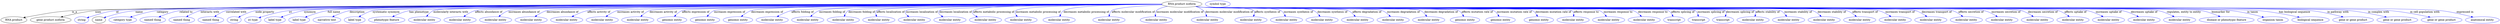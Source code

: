 digraph {
	graph [bb="0,0,10836,123"];
	node [label="\N"];
	"RNA product isoform"	 [height=0.5,
		label="RNA product isoform",
		pos="5163.5,105",
		width=2.4734];
	"RNA product"	 [height=0.5,
		pos="58.495,18",
		width=1.6249];
	"RNA product isoform" -> "RNA product"	 [label=is_a,
		lp="329.49,61.5",
		pos="e,101.89,30.099 5074.2,104.75 4434.4,102.91 564.39,90.898 318.49,69 232.25,61.32 211.1,54.43 126.49,36 121.75,34.966 116.83,33.819 \
111.92,32.618"];
	"gene product isoform"	 [height=0.5,
		pos="222.49,18",
		width=2.4192];
	"RNA product isoform" -> "gene product isoform"	 [label=uses,
		lp="433.49,61.5",
		pos="e,268.91,33.321 5074.3,104.94 4442.6,104.43 660.87,100.11 421.49,69 372.42,62.623 318.09,48.178 278.61,36.284"];
	id	 [color=blue,
		height=0.5,
		label=string,
		pos="358.49,18",
		width=0.84854];
	"RNA product isoform" -> id	 [color=blue,
		label=id,
		lp="523.99,61.5",
		pos="e,382.16,29.681 5074.2,104.96 4449.5,104.62 752.48,101.26 518.49,69 463.28,61.387 449.87,55.079 397.49,36 395.6,35.311 393.68,34.567 \
391.74,33.787",
		style=solid];
	name	 [height=0.5,
		pos="437.49,18",
		width=0.84854];
	"RNA product isoform" -> name	 [color=blue,
		label=name,
		lp="622.99,61.5",
		pos="e,461.33,29.542 5074.4,104.9 4457.4,104.17 837.08,98.607 607.49,69 548.37,61.376 533.78,55.639 477.49,36 475.25,35.217 472.96,34.357 \
470.66,33.451",
		style=solid];
	category	 [color=blue,
		height=0.5,
		label="category type",
		pos="544.49,18",
		width=1.6249];
	"RNA product isoform" -> category	 [color=blue,
		label=category,
		lp="728.99,61.5",
		pos="e,579.57,32.466 5074.4,104.65 4455.2,102.15 817.38,86.76 705.49,69 665.08,62.585 620.88,48.007 589.04,36.073",
		style=solid];
	"related to"	 [color=blue,
		height=0.5,
		label="named thing",
		pos="676.49,18",
		width=1.5346];
	"RNA product isoform" -> "related to"	 [color=blue,
		label="related to",
		lp="834.49,61.5",
		pos="e,706.51,33.193 5074.5,104.71 4463.9,102.63 917.09,89.714 808.49,69 776.18,62.837 741.56,49.169 715.89,37.533",
		style=solid];
	"interacts with"	 [color=blue,
		height=0.5,
		label="named thing",
		pos="804.49,18",
		width=1.5346];
	"RNA product isoform" -> "interacts with"	 [color=blue,
		label="interacts with",
		lp="940.49,61.5",
		pos="e,828.44,34.409 5074.4,104.82 4471.5,103.51 1008.4,94.895 903.49,69 879.94,63.185 855.7,50.819 837.09,39.721",
		style=solid];
	"correlated with"	 [color=blue,
		height=0.5,
		label="named thing",
		pos="932.49,18",
		width=1.5346];
	"RNA product isoform" -> "correlated with"	 [color=blue,
		label="correlated with",
		lp="1055.5,61.5",
		pos="e,952.53,34.879 5074.4,104.89 4480.4,104.1 1115.4,98.293 1014.5,69 995.11,63.374 975.83,51.762 960.84,41.038",
		style=solid];
	"node property"	 [color=blue,
		height=0.5,
		label=string,
		pos="1036.5,18",
		width=0.84854];
	"RNA product isoform" -> "node property"	 [color=blue,
		label="node property",
		lp="1180.5,61.5",
		pos="e,1057.4,31.483 5074.4,104.74 4491.2,102.96 1241.5,92.048 1142.5,69 1115.2,62.656 1086.8,48.494 1066.2,36.699",
		style=solid];
	iri	 [color=blue,
		height=0.5,
		label="iri type",
		pos="1121.5,18",
		width=1.011];
	"RNA product isoform" -> iri	 [color=blue,
		label=iri,
		lp="1293,61.5",
		pos="e,1149.5,29.675 5074.1,104.83 4511.8,103.68 1479.9,96.242 1286.5,69 1241.6,62.672 1192.1,46.002 1159.1,33.429",
		style=solid];
	synonym	 [color=blue,
		height=0.5,
		label="label type",
		pos="1221.5,18",
		width=1.2638];
	"RNA product isoform" -> synonym	 [color=blue,
		label=synonym,
		lp="1382,61.5",
		pos="e,1249.9,32.089 5074.2,104.59 4509,101.92 1450.8,86.684 1356.5,69 1322.4,62.606 1285.7,48.204 1259.2,36.33",
		style=solid];
	"full name"	 [color=blue,
		height=0.5,
		label="label type",
		pos="1330.5,18",
		width=1.2638];
	"RNA product isoform" -> "full name"	 [color=blue,
		label="full name",
		lp="1490,61.5",
		pos="e,1358.7,32.207 5074.4,104.57 4519.4,101.83 1555,86.404 1463.5,69 1430,62.621 1393.9,48.292 1367.8,36.441",
		style=solid];
	description	 [color=blue,
		height=0.5,
		label="narrative text",
		pos="1451.5,18",
		width=1.6068];
	"RNA product isoform" -> description	 [color=blue,
		label=description,
		lp="1596,61.5",
		pos="e,1479,34.16 5074.3,104.61 4527.8,102.15 1653.8,88.323 1565.5,69 1538.3,63.041 1509.6,50.195 1487.8,38.888",
		style=solid];
	"systematic synonym"	 [color=blue,
		height=0.5,
		label="label type",
		pos="1572.5,18",
		width=1.2638];
	"RNA product isoform" -> "systematic synonym"	 [color=blue,
		label="systematic synonym",
		lp="1724.5,61.5",
		pos="e,1594.9,33.892 5074.2,104.66 4536.8,102.56 1753.5,90.64 1668.5,69 1645.4,63.131 1621.8,50.68 1603.8,39.55",
		style=solid];
	"has phenotype"	 [color=blue,
		height=0.5,
		label="phenotypic feature",
		pos="1712.5,18",
		width=2.1304];
	"RNA product isoform" -> "has phenotype"	 [color=blue,
		label="has phenotype",
		lp="1871,61.5",
		pos="e,1742.2,34.657 5074.2,104.52 4551.9,101.63 1913.1,86.207 1831.5,69 1803.5,63.089 1773.9,50.424 1751.2,39.195",
		style=solid];
	"molecularly interacts with"	 [color=blue,
		height=0.5,
		label="molecular entity",
		pos="1876.5,18",
		width=1.9137];
	"RNA product isoform" -> "molecularly interacts with"	 [color=blue,
		label="molecularly interacts with",
		lp="2010,61.5",
		pos="e,1891.9,35.806 5074.1,104.82 4561.2,103.67 2014.2,96.604 1938.5,69 1923.7,63.619 1910,53.098 1899.2,43.002",
		style=solid];
	"affects abundance of"	 [color=blue,
		height=0.5,
		label="molecular entity",
		pos="2032.5,18",
		width=1.9137];
	"RNA product isoform" -> "affects abundance of"	 [color=blue,
		label="affects abundance of",
		lp="2178,61.5",
		pos="e,2054.8,35.124 5074.4,104.56 4580.1,102.05 2194.6,88.916 2121.5,69 2100.8,63.35 2079.8,51.697 2063.4,40.954",
		style=solid];
	"increases abundance of"	 [color=blue,
		height=0.5,
		label="molecular entity",
		pos="2188.5,18",
		width=1.9137];
	"RNA product isoform" -> "increases abundance of"	 [color=blue,
		label="increases abundance of",
		lp="2332,61.5",
		pos="e,2208.6,35.354 5074.4,104.56 4594.6,102.12 2337.4,89.548 2268.5,69 2249.8,63.409 2231.2,52.038 2216.7,41.449",
		style=solid];
	"decreases abundance of"	 [color=blue,
		height=0.5,
		label="molecular entity",
		pos="2344.5,18",
		width=1.9137];
	"RNA product isoform" -> "decreases abundance of"	 [color=blue,
		label="decreases abundance of",
		lp="2500,61.5",
		pos="e,2367.4,35.117 5074.3,104.42 4611.3,101.36 2500.7,86.473 2435.5,69 2414.2,63.288 2392.6,51.47 2375.7,40.648",
		style=solid];
	"affects activity of"	 [color=blue,
		height=0.5,
		label="molecular entity",
		pos="2500.5,18",
		width=1.9137];
	"RNA product isoform" -> "affects activity of"	 [color=blue,
		label="affects activity of",
		lp="2660.5,61.5",
		pos="e,2528.4,34.625 5074.2,104.77 4636.6,103.5 2734.8,96.446 2612.5,69 2586.2,63.092 2558.6,50.599 2537.3,39.457",
		style=solid];
	"increases activity of"	 [color=blue,
		height=0.5,
		label="molecular entity",
		pos="2656.5,18",
		width=1.9137];
	"RNA product isoform" -> "increases activity of"	 [color=blue,
		label="increases activity of",
		lp="2801,61.5",
		pos="e,2679.1,35.103 5074.3,104.91 4651.1,104.33 2860.7,100.02 2746.5,69 2725.6,63.32 2704.4,51.665 2687.8,40.929",
		style=solid];
	"decreases activity of"	 [color=blue,
		height=0.5,
		label="molecular entity",
		pos="2812.5,18",
		width=1.9137];
	"RNA product isoform" -> "decreases activity of"	 [color=blue,
		label="decreases activity of",
		lp="2944.5,61.5",
		pos="e,2831.5,35.322 5074.5,104.28 4660.6,100.85 2941.5,85.607 2888.5,69 2870.7,63.417 2853.2,52.202 2839.5,41.707",
		style=solid];
	"affects expression of"	 [color=blue,
		height=0.5,
		label="genomic entity",
		pos="2963.5,18",
		width=1.7693];
	"RNA product isoform" -> "affects expression of"	 [color=blue,
		label="affects expression of",
		lp="3087,61.5",
		pos="e,2980.1,35.541 5074.5,104.25 4676.7,100.82 3079.5,85.991 3030.5,69 3014.7,63.514 2999.6,52.724 2987.8,42.477",
		style=solid];
	"increases expression of"	 [color=blue,
		height=0.5,
		label="genomic entity",
		pos="3108.5,18",
		width=1.7693];
	"RNA product isoform" -> "increases expression of"	 [color=blue,
		label="increases expression of",
		lp="3236,61.5",
		pos="e,3124.2,35.522 5074.4,104.17 4693.3,100.51 3217.8,85.307 3172.5,69 3157.2,63.488 3142.8,52.696 3131.5,42.454",
		style=solid];
	"decreases expression of"	 [color=blue,
		height=0.5,
		label="genomic entity",
		pos="3253.5,18",
		width=1.7693];
	"RNA product isoform" -> "decreases expression of"	 [color=blue,
		label="decreases expression of",
		lp="3398,61.5",
		pos="e,3273.6,35.306 5074.3,104.59 4718.8,102.77 3417.5,94.391 3333.5,69 3314.8,63.342 3296.2,51.966 3281.7,41.391",
		style=solid];
	"affects folding of"	 [color=blue,
		height=0.5,
		label="molecular entity",
		pos="3404.5,18",
		width=1.9137];
	"RNA product isoform" -> "affects folding of"	 [color=blue,
		label="affects folding of",
		lp="3550.5,61.5",
		pos="e,3429.3,34.809 5074.3,104.18 4740.4,100.96 3580,88.423 3503.5,69 3480.3,63.111 3456.4,50.998 3437.9,40.055",
		style=solid];
	"increases folding of"	 [color=blue,
		height=0.5,
		label="molecular entity",
		pos="3560.5,18",
		width=1.9137];
	"RNA product isoform" -> "increases folding of"	 [color=blue,
		label="increases folding of",
		lp="3681.5,61.5",
		pos="e,3577.1,35.502 5074.4,104.43 4756.8,102.2 3695.9,92.981 3627.5,69 3611.7,63.462 3596.6,52.667 3584.8,42.429",
		style=solid];
	"decreases folding of"	 [color=blue,
		height=0.5,
		label="molecular entity",
		pos="3716.5,18",
		width=1.9137];
	"RNA product isoform" -> "decreases folding of"	 [color=blue,
		label="decreases folding of",
		lp="3812.5,61.5",
		pos="e,3725.6,36.085 5074.3,104.78 4774.1,103.75 3816.5,98.205 3757.5,69 3746.7,63.675 3737.9,54.058 3731.2,44.6",
		style=solid];
	"affects localization of"	 [color=blue,
		height=0.5,
		label="molecular entity",
		pos="3872.5,18",
		width=1.9137];
	"RNA product isoform" -> "affects localization of"	 [color=blue,
		label="affects localization of",
		lp="3937.5,61.5",
		pos="e,3869.3,36.215 5074.4,104.05 4786.8,100.81 3900.6,89.182 3878.5,69 3872.2,63.268 3869.8,54.739 3869.2,46.29",
		style=solid];
	"increases localization of"	 [color=blue,
		height=0.5,
		label="molecular entity",
		pos="4028.5,18",
		width=1.9137];
	"RNA product isoform" -> "increases localization of"	 [color=blue,
		label="increases localization of",
		lp="4070.5,61.5",
		pos="e,4010.7,35.777 5074.2,103.87 4805.7,100.27 4023.1,88.152 4004.5,69 3997.8,62.044 3999.8,52.841 4004.9,44.169",
		style=solid];
	"decreases localization of"	 [color=blue,
		height=0.5,
		label="molecular entity",
		pos="4184.5,18",
		width=1.9137];
	"RNA product isoform" -> "decreases localization of"	 [color=blue,
		label="decreases localization of",
		lp="4211.5,61.5",
		pos="e,4158.2,34.783 5074.7,103.49 4829.6,99.103 4160.6,85.637 4144.5,69 4136.3,60.484 4141.6,50.356 4150.6,41.378",
		style=solid];
	"affects metabolic processing of"	 [color=blue,
		height=0.5,
		label="molecular entity",
		pos="4340.5,18",
		width=1.9137];
	"RNA product isoform" -> "affects metabolic processing of"	 [color=blue,
		label="affects metabolic processing of",
		lp="4372,61.5",
		pos="e,4306.5,33.661 5074.2,104.62 4856.3,103.27 4313.5,97.086 4286.5,69 4276.7,58.83 4285.2,48.047 4298,39.028",
		style=solid];
	"increases metabolic processing of"	 [color=blue,
		height=0.5,
		label="molecular entity",
		pos="4496.5,18",
		width=1.9137];
	"RNA product isoform" -> "increases metabolic processing of"	 [color=blue,
		label="increases metabolic processing of",
		lp="4557.5,61.5",
		pos="e,4475.1,35.325 5074.4,103.63 4890.9,100.37 4486.1,90.735 4465.5,69 4458.2,61.33 4461.7,51.666 4468.5,42.819",
		style=solid];
	"decreases metabolic processing of"	 [color=blue,
		height=0.5,
		label="molecular entity",
		pos="4652.5,18",
		width=1.9137];
	"RNA product isoform" -> "decreases metabolic processing of"	 [color=blue,
		label="decreases metabolic processing of",
		lp="4755,61.5",
		pos="e,4650.6,36.211 5075.9,101.5 4936.1,95.514 4676.6,82.642 4661.5,69 4655.1,63.263 4652.3,54.734 4651.2,46.284",
		style=solid];
	"affects molecular modification of"	 [color=blue,
		height=0.5,
		label="molecular entity",
		pos="4846.5,18",
		width=1.9137];
	"RNA product isoform" -> "affects molecular modification of"	 [color=blue,
		label="affects molecular modification of",
		lp="4953.5,61.5",
		pos="e,4847,36.02 5078.2,99.615 4994.8,93.587 4877.9,82.825 4861.5,69 4854.7,63.219 4850.8,54.494 4848.8,45.887",
		style=solid];
	"increases molecular modification of"	 [color=blue,
		height=0.5,
		label="molecular entity",
		pos="5053.5,18",
		width=1.9137];
	"RNA product isoform" -> "increases molecular modification of"	 [color=blue,
		label="increases molecular modification of",
		lp="5153,61.5",
		pos="e,5049,36.17 5103.3,91.667 5081.7,85.563 5060.9,77.74 5054.5,69 5049.7,62.559 5048.2,54.308 5048.2,46.329",
		style=solid];
	"decreases molecular modification of"	 [color=blue,
		height=0.5,
		label="molecular entity",
		pos="5273.5,18",
		width=1.9137];
	"RNA product isoform" -> "decreases molecular modification of"	 [color=blue,
		label="decreases molecular modification of",
		lp="5362,61.5",
		pos="e,5269.4,36.03 5217.7,90.464 5229.9,85.233 5242.1,78.249 5251.5,69 5258,62.592 5262.7,53.93 5266.1,45.563",
		style=solid];
	"affects synthesis of"	 [color=blue,
		height=0.5,
		label="molecular entity",
		pos="5435.5,18",
		width=1.9137];
	"RNA product isoform" -> "affects synthesis of"	 [color=blue,
		label="affects synthesis of",
		lp="5522,61.5",
		pos="e,5456.2,35.266 5227.4,92.37 5238.7,90.386 5250.4,88.5 5261.5,87 5284,83.941 5450.1,85.782 5465.5,69 5472.5,61.343 5469.3,51.784 \
5462.9,43.017",
		style=solid];
	"increases synthesis of"	 [color=blue,
		height=0.5,
		label="molecular entity",
		pos="5591.5,18",
		width=1.9137];
	"RNA product isoform" -> "increases synthesis of"	 [color=blue,
		label="increases synthesis of",
		lp="5647.5,61.5",
		pos="e,5591.9,36.154 5226.6,92.216 5238.2,90.211 5250.2,88.358 5261.5,87 5296.5,82.805 5551.3,91.428 5578.5,69 5585.3,63.425 5588.8,54.862 \
5590.5,46.334",
		style=solid];
	"decreases synthesis of"	 [color=blue,
		height=0.5,
		label="molecular entity",
		pos="5747.5,18",
		width=1.9137];
	"RNA product isoform" -> "decreases synthesis of"	 [color=blue,
		label="decreases synthesis of",
		lp="5788,61.5",
		pos="e,5739.6,35.976 5226,92.15 5237.8,90.126 5250,88.282 5261.5,87 5311.1,81.476 5666.5,92.569 5710.5,69 5720.6,63.6 5728.6,54.101 5734.6,\
44.753",
		style=solid];
	"affects degradation of"	 [color=blue,
		height=0.5,
		label="molecular entity",
		pos="5903.5,18",
		width=1.9137];
	"RNA product isoform" -> "affects degradation of"	 [color=blue,
		label="affects degradation of",
		lp="5934,61.5",
		pos="e,5891.3,35.894 5225.8,92.105 5237.6,90.072 5249.9,88.236 5261.5,87 5326.8,80.046 5792.2,95.062 5852.5,69 5865,63.606 5876,53.611 \
5884.7,43.889",
		style=solid];
	"increases degradation of"	 [color=blue,
		height=0.5,
		label="molecular entity",
		pos="6059.5,18",
		width=1.9137];
	"RNA product isoform" -> "increases degradation of"	 [color=blue,
		label="increases degradation of",
		lp="6089,61.5",
		pos="e,6044.1,35.731 5225.8,92.048 5237.6,90.02 5249.9,88.201 5261.5,87 5342.9,78.585 5920.8,97.541 5997.5,69 6012.2,63.522 6026,52.988 \
6036.8,42.91",
		style=solid];
	"decreases degradation of"	 [color=blue,
		height=0.5,
		label="molecular entity",
		pos="6215.5,18",
		width=1.9137];
	"RNA product isoform" -> "decreases degradation of"	 [color=blue,
		label="decreases degradation of",
		lp="6250,61.5",
		pos="e,6202,35.725 5225.5,92.051 5237.4,90.009 5249.8,88.184 5261.5,87 5311.1,81.976 6113.1,87.479 6159.5,69 6173.1,63.567 6185.5,53.184 \
6195.1,43.197",
		style=solid];
	"affects mutation rate of"	 [color=blue,
		height=0.5,
		label="genomic entity",
		pos="6366.5,18",
		width=1.7693];
	"RNA product isoform" -> "affects mutation rate of"	 [color=blue,
		label="affects mutation rate of",
		lp="6405.5,61.5",
		pos="e,6356.2,35.911 5225.5,92.022 5237.4,89.983 5249.8,88.166 5261.5,87 5320.1,81.16 6268,93.681 6321.5,69 6333,63.68 6342.8,53.834 \
6350.3,44.202",
		style=solid];
	"increases mutation rate of"	 [color=blue,
		height=0.5,
		label="genomic entity",
		pos="6511.5,18",
		width=1.7693];
	"RNA product isoform" -> "increases mutation rate of"	 [color=blue,
		label="increases mutation rate of",
		lp="6562.5,61.5",
		pos="e,6503.4,36.096 5225.5,92.002 5237.4,89.965 5249.8,88.154 5261.5,87 5295,83.697 6443.5,84.328 6473.5,69 6483.8,63.743 6492,54.27 \
6498.1,44.904",
		style=solid];
	"decreases mutation rate of"	 [color=blue,
		height=0.5,
		label="genomic entity",
		pos="6656.5,18",
		width=1.7693];
	"RNA product isoform" -> "decreases mutation rate of"	 [color=blue,
		label="decreases mutation rate of",
		lp="6721.5,61.5",
		pos="e,6654.8,36.235 5225.5,91.985 5237.4,89.95 5249.8,88.143 5261.5,87 5299.5,83.284 6606.2,91.012 6637.5,69 6645.1,63.624 6649.7,54.8 \
6652.4,45.99",
		style=solid];
	"affects response to"	 [color=blue,
		height=0.5,
		label="molecular entity",
		pos="6807.5,18",
		width=1.9137];
	"RNA product isoform" -> "affects response to"	 [color=blue,
		label="affects response to",
		lp="6858.5,61.5",
		pos="e,6809.2,36.186 5225.2,92.017 5237.2,89.964 5249.7,88.144 5261.5,87 5304,82.881 6764.7,96.307 6797.5,69 6804.1,63.458 6807.2,54.903 \
6808.5,46.374",
		style=solid];
	"increases response to"	 [color=blue,
		height=0.5,
		label="molecular entity",
		pos="6963.5,18",
		width=1.9137];
	"RNA product isoform" -> "increases response to"	 [color=blue,
		label="increases response to",
		lp="6992,61.5",
		pos="e,6951.6,35.984 5225.2,92.01 5237.2,89.957 5249.7,88.139 5261.5,87 5307.2,82.589 6871.3,87.002 6913.5,69 6925.9,63.718 6936.8,53.74 \
6945.2,44.001",
		style=solid];
	"decreases response to"	 [color=blue,
		height=0.5,
		label="molecular entity",
		pos="7119.5,18",
		width=1.9137];
	"RNA product isoform" -> "decreases response to"	 [color=blue,
		label="decreases response to",
		lp="7139.5,61.5",
		pos="e,7103.2,35.577 5225.2,92.002 5237.2,89.95 5249.7,88.134 5261.5,87 5360.6,77.472 6959.4,101.64 7053.5,69 7069.2,63.562 7084,52.778 \
7095.7,42.521",
		style=solid];
	"affects splicing of"	 [color=blue,
		height=0.5,
		label=transcript,
		pos="7250.5,18",
		width=1.2277];
	"RNA product isoform" -> "affects splicing of"	 [color=blue,
		label="affects splicing of",
		lp="7272.5,61.5",
		pos="e,7239.6,35.468 5225.2,91.994 5237.2,89.943 5249.7,88.129 5261.5,87 5315.2,81.861 7153.1,90.615 7202.5,69 7214.8,63.631 7225.4,53.439 \
7233.5,43.57",
		style=solid];
	"increases splicing of"	 [color=blue,
		height=0.5,
		label=transcript,
		pos="7356.5,18",
		width=1.2277];
	"RNA product isoform" -> "increases splicing of"	 [color=blue,
		label="increases splicing of",
		lp="7397.5,61.5",
		pos="e,7350.7,36.016 5225.2,91.989 5237.2,89.938 5249.7,88.126 5261.5,87 5318.6,81.551 7275.6,97.323 7325.5,69 7334.8,63.702 7341.7,54.352 \
7346.5,45.092",
		style=solid];
	"decreases splicing of"	 [color=blue,
		height=0.5,
		label=transcript,
		pos="7462.5,18",
		width=1.2277];
	"RNA product isoform" -> "decreases splicing of"	 [color=blue,
		label="decreases splicing of",
		lp="7522.5,61.5",
		pos="e,7466.1,35.979 5225.2,91.984 5237.2,89.934 5249.7,88.123 5261.5,87 5291.9,84.109 7435,89.581 7457.5,69 7463.8,63.238 7466.1,54.629 \
7466.5,46.116",
		style=solid];
	"affects stability of"	 [color=blue,
		height=0.5,
		label="molecular entity",
		pos="7593.5,18",
		width=1.9137];
	"RNA product isoform" -> "affects stability of"	 [color=blue,
		label="affects stability of",
		lp="7643,61.5",
		pos="e,7595.2,36.198 5225.2,91.98 5237.2,89.93 5249.7,88.12 5261.5,87 5293.6,83.95 7558.7,89.59 7583.5,69 7590.2,63.471 7593.2,54.92 \
7594.5,46.389",
		style=solid];
	"increases stability of"	 [color=blue,
		height=0.5,
		label="molecular entity",
		pos="7749.5,18",
		width=1.9137];
	"RNA product isoform" -> "increases stability of"	 [color=blue,
		label="increases stability of",
		lp="7774.5,61.5",
		pos="e,7736.9,35.771 5225.2,91.976 5237.2,89.927 5249.7,88.118 5261.5,87 5328.8,80.616 7633.9,94.515 7696.5,69 7709.6,63.679 7721.2,53.454 \
7730.3,43.547",
		style=solid];
	"decreases stability of"	 [color=blue,
		height=0.5,
		label="molecular entity",
		pos="7905.5,18",
		width=1.9137];
	"RNA product isoform" -> "decreases stability of"	 [color=blue,
		label="decreases stability of",
		lp="7922,61.5",
		pos="e,7887.7,35.616 5225.2,91.973 5237.2,89.924 5249.7,88.116 5261.5,87 5332.7,80.268 7766.5,91.141 7834.5,69 7851.2,63.562 7867.3,52.627 \
7879.9,42.273",
		style=solid];
	"affects transport of"	 [color=blue,
		height=0.5,
		label="molecular entity",
		pos="8061.5,18",
		width=1.9137];
	"RNA product isoform" -> "affects transport of"	 [color=blue,
		label="affects transport of",
		lp="8068,61.5",
		pos="e,8042,35.387 5225.2,91.969 5237.2,89.92 5249.7,88.114 5261.5,87 5336.8,79.893 7911.1,90.828 7983.5,69 8001.7,63.508 8019.6,52.3 \
8033.7,41.787",
		style=solid];
	"increases transport of"	 [color=blue,
		height=0.5,
		label="molecular entity",
		pos="8217.5,18",
		width=1.9137];
	"RNA product isoform" -> "increases transport of"	 [color=blue,
		label="increases transport of",
		lp="8221,61.5",
		pos="e,8193.7,35.173 5225.2,91.966 5237.2,89.917 5249.7,88.112 5261.5,87 5340.6,79.54 8046.5,88.8 8123.5,69 8145.4,63.369 8167.7,51.556 \
8185.1,40.715",
		style=solid];
	"decreases transport of"	 [color=blue,
		height=0.5,
		label="molecular entity",
		pos="8373.5,18",
		width=1.9137];
	"RNA product isoform" -> "decreases transport of"	 [color=blue,
		label="decreases transport of",
		lp="8380,61.5",
		pos="e,8350.9,35.168 5225.2,91.963 5237.2,89.915 5249.7,88.11 5261.5,87 5345.1,79.137 8202.4,90.642 8283.5,69 8304.4,63.414 8325.6,51.764 \
8342.2,41.008",
		style=solid];
	"affects secretion of"	 [color=blue,
		height=0.5,
		label="molecular entity",
		pos="8529.5,18",
		width=1.9137];
	"RNA product isoform" -> "affects secretion of"	 [color=blue,
		label="affects secretion of",
		lp="8531.5,61.5",
		pos="e,8508,35.162 5225.2,91.96 5237.2,89.912 5249.7,88.108 5261.5,87 5349.5,78.734 8358.3,92.616 8443.5,69 8463.7,63.404 8483.9,51.754 \
8499.7,41",
		style=solid];
	"increases secretion of"	 [color=blue,
		height=0.5,
		label="molecular entity",
		pos="8685.5,18",
		width=1.9137];
	"RNA product isoform" -> "increases secretion of"	 [color=blue,
		label="increases secretion of",
		lp="8686.5,61.5",
		pos="e,8661,34.933 5225.2,91.958 5237.2,89.91 5249.7,88.107 5261.5,87 5353.5,78.371 8497.8,91.197 8587.5,69 8610.5,63.298 8634.2,51.191 \
8652.5,40.204",
		style=solid];
	"decreases secretion of"	 [color=blue,
		height=0.5,
		label="molecular entity",
		pos="8841.5,18",
		width=1.9137];
	"RNA product isoform" -> "decreases secretion of"	 [color=blue,
		label="decreases secretion of",
		lp="8847.5,61.5",
		pos="e,8818.3,35.178 5225.2,91.955 5237.2,89.908 5249.7,88.105 5261.5,87 5358,77.963 8655.8,93.503 8749.5,69 8771,63.376 8792.9,51.563 \
8809.9,40.721",
		style=solid];
	"affects uptake of"	 [color=blue,
		height=0.5,
		label="molecular entity",
		pos="8997.5,18",
		width=1.9137];
	"RNA product isoform" -> "affects uptake of"	 [color=blue,
		label="affects uptake of",
		lp="8993,61.5",
		pos="e,8976,35.167 5225.2,91.953 5237.2,89.906 5249.7,88.104 5261.5,87 5362.4,77.555 8813.8,96.054 8911.5,69 8931.7,63.411 8951.9,51.762 \
8967.7,41.006",
		style=solid];
	"increases uptake of"	 [color=blue,
		height=0.5,
		label="molecular entity",
		pos="9153.5,18",
		width=1.9137];
	"RNA product isoform" -> "increases uptake of"	 [color=blue,
		label="increases uptake of",
		lp="9140,61.5",
		pos="e,9125.9,34.703 5225.2,91.951 5237.2,89.904 5249.7,88.103 5261.5,87 5366.1,77.225 8939.9,91.687 9042.5,69 9068.6,63.214 9096,50.722 \
9117,39.55",
		style=solid];
	"decreases uptake of"	 [color=blue,
		height=0.5,
		label="molecular entity",
		pos="9309.5,18",
		width=1.9137];
	"RNA product isoform" -> "decreases uptake of"	 [color=blue,
		label="decreases uptake of",
		lp="9296,61.5",
		pos="e,9281.4,34.707 5225.2,91.95 5237.2,89.903 5249.7,88.102 5261.5,87 5370.3,76.837 9089.7,92.242 9196.5,69 9223.1,63.219 9250.9,50.728 \
9272.3,39.555",
		style=solid];
	"regulates, entity to entity"	 [color=blue,
		height=0.5,
		label="molecular entity",
		pos="9465.5,18",
		width=1.9137];
	"RNA product isoform" -> "regulates, entity to entity"	 [color=blue,
		label="regulates, entity to entity",
		lp="9466.5,61.5",
		pos="e,9437.7,34.707 5225.2,91.948 5237.2,89.901 5249.7,88.101 5261.5,87 5374.7,76.441 9242.5,93.345 9353.5,69 9379.9,63.22 9407.5,50.728 \
9428.7,39.555",
		style=solid];
	"biomarker for"	 [color=blue,
		height=0.5,
		label="disease or phenotypic feature",
		pos="9666.5,18",
		width=3.1775];
	"RNA product isoform" -> "biomarker for"	 [color=blue,
		label="biomarker for",
		lp="9627.5,61.5",
		pos="e,9633.3,35.229 5225.2,91.946 5237.2,89.899 5249.7,88.1 5261.5,87 5379.8,75.975 9421.9,91.634 9538.5,69 9568.1,63.247 9599.7,50.766 \
9624,39.591",
		style=solid];
	"in taxon"	 [color=blue,
		height=0.5,
		label="organism taxon",
		pos="9864.5,18",
		width=1.8234];
	"RNA product isoform" -> "in taxon"	 [color=blue,
		label="in taxon",
		lp="9768,61.5",
		pos="e,9823.3,32.028 5225.2,91.945 5237.2,89.898 5249.7,88.099 5261.5,87 5505.3,64.291 9426.7,100.73 9669.5,69 9719.4,62.479 9774.8,47.19 \
9813.7,35.042",
		style=solid];
	"has biological sequence"	 [color=blue,
		height=0.5,
		label="biological sequence",
		pos="10028,18",
		width=2.2387];
	"RNA product isoform" -> "has biological sequence"	 [color=blue,
		label="has biological sequence",
		lp="9950.5,61.5",
		pos="e,9978.3,32.148 5225.2,91.944 5237.2,89.897 5249.7,88.098 5261.5,87 5512.2,63.661 9544.2,96.466 9794.5,69 9854.5,62.417 9921.7,46.899 \
9968.6,34.697",
		style=solid];
	"in pathway with"	 [color=blue,
		height=0.5,
		label="gene or gene product",
		pos="10212,18",
		width=2.3651];
	"RNA product isoform" -> "in pathway with"	 [color=blue,
		label="in pathway with",
		lp="10139,61.5",
		pos="e,10168,33.373 5225.2,91.942 5237.2,89.896 5249.7,88.097 5261.5,87 5524.7,62.527 9757.4,103.55 10019,69 10067,62.743 10119,48.386 \
10158,36.494",
		style=solid];
	"in complex with"	 [color=blue,
		height=0.5,
		label="gene or gene product",
		pos="10400,18",
		width=2.3651];
	"RNA product isoform" -> "in complex with"	 [color=blue,
		label="in complex with",
		lp="10315,61.5",
		pos="e,10352,32.883 5225.2,91.941 5237.2,89.895 5249.7,88.096 5261.5,87 5534,61.68 9915.8,101.58 10187,69 10241,62.609 10300,47.756 10343,\
35.718",
		style=solid];
	"in cell population with"	 [color=blue,
		height=0.5,
		label="gene or gene product",
		pos="10588,18",
		width=2.3651];
	"RNA product isoform" -> "in cell population with"	 [color=blue,
		label="in cell population with",
		lp="10514,61.5",
		pos="e,10539,32.64 5225.2,91.94 5237.2,89.894 5249.7,88.096 5261.5,87 5543.8,60.789 10083,101.16 10364,69 10421,62.543 10484,47.436 10529,\
35.33",
		style=solid];
	"expressed in"	 [color=blue,
		height=0.5,
		label="anatomical entity",
		pos="10763,18",
		width=2.004];
	"RNA product isoform" -> "expressed in"	 [color=blue,
		label="expressed in",
		lp="10685,61.5",
		pos="e,10722,32.885 5225.2,91.938 5237.2,89.892 5249.7,88.095 5261.5,87 5555.7,59.7 10288,109.53 10580,69 10626,62.694 10676,48.135 10713,\
36.179",
		style=solid];
	"macromolecular machine_name"	 [color=blue,
		height=0.5,
		label="symbol type",
		pos="5325.5,105",
		width=1.5165];
}
